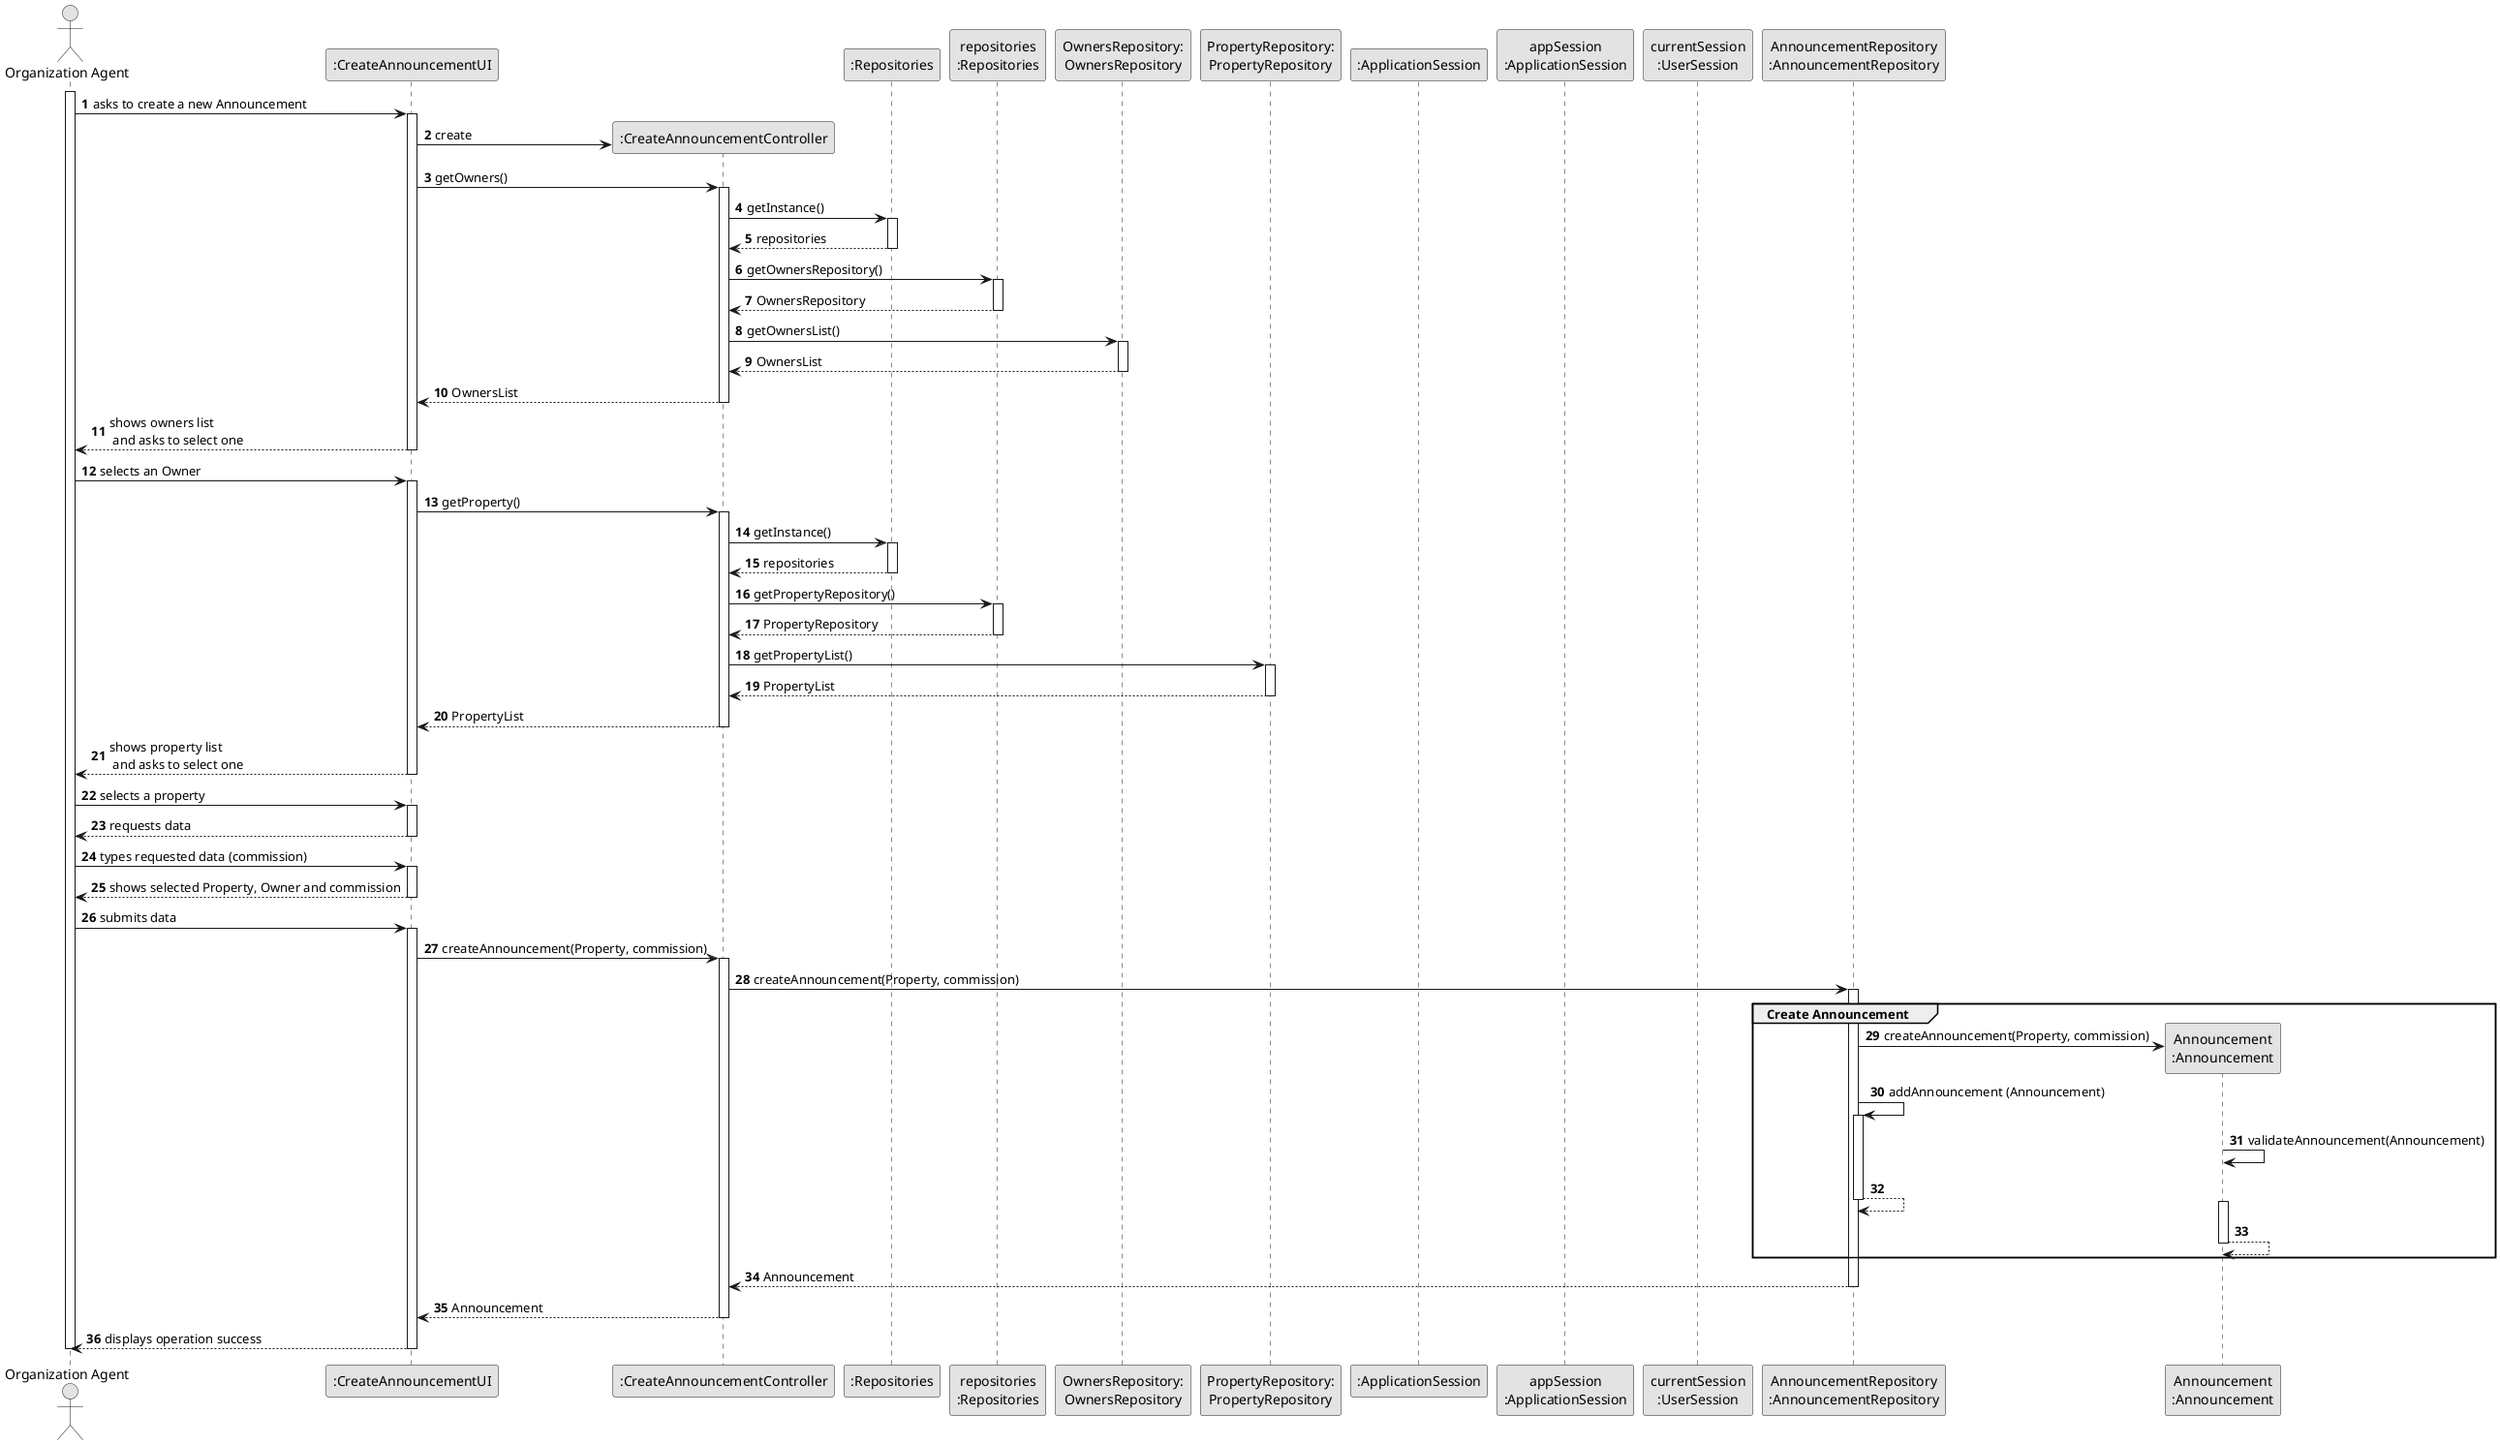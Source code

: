 @startuml
skinparam monochrome true
skinparam packageStyle rectangle
skinparam shadowing false

autonumber

'hide footbox
actor "Organization Agent" as ADM
participant ":CreateAnnouncementUI" as UI
participant ":CreateAnnouncementController" as CTRL
participant ":Repositories" as RepositorySingleton
participant "repositories\n:Repositories" as PLAT
participant "OwnersRepository:\nOwnersRepository" as TaskCategoryRepository
participant "PropertyRepository:\nPropertyRepository" as PropertyRepository
participant ":ApplicationSession" as _APP
participant "appSession\n:ApplicationSession" as APP
participant "currentSession\n:UserSession" as SESSAO
participant "AnnouncementRepository\n:AnnouncementRepository" as ORG
participant "Announcement\n:Announcement" as TAREFA

activate ADM

        ADM -> UI : asks to create a new Announcement

        activate UI

'            UI --> ADM : requests data (reference, description,  informal \n description, technical description, duration, cost)
            'create CTRL
            UI -> CTRL** : create

            UI -> CTRL : getOwners()
            activate CTRL

                CTRL -> RepositorySingleton : getInstance()
                activate RepositorySingleton

                    RepositorySingleton --> CTRL: repositories
                deactivate RepositorySingleton

                CTRL -> PLAT : getOwnersRepository()
                activate PLAT

                    PLAT --> CTRL: OwnersRepository
                deactivate PLAT

                CTRL -> TaskCategoryRepository : getOwnersList()
                activate TaskCategoryRepository

                    TaskCategoryRepository --> CTRL : OwnersList
                deactivate TaskCategoryRepository

                CTRL --> UI : OwnersList
            deactivate CTRL

            UI --> ADM : shows owners list\n and asks to select one
        deactivate UI

    ADM -> UI : selects an Owner
    activate UI

                UI -> CTRL : getProperty()
                activate CTRL

                    CTRL -> RepositorySingleton : getInstance()
                    activate RepositorySingleton

                        RepositorySingleton --> CTRL: repositories
                    deactivate RepositorySingleton

                    CTRL -> PLAT : getPropertyRepository()
                    activate PLAT

                        PLAT --> CTRL: PropertyRepository
                    deactivate PLAT

                    CTRL -> PropertyRepository : getPropertyList()
                    activate PropertyRepository

                        PropertyRepository --> CTRL : PropertyList
                    deactivate PropertyRepository

                    CTRL --> UI : PropertyList
                deactivate CTRL

                UI --> ADM : shows property list\n and asks to select one
            deactivate UI

        ADM -> UI : selects a property
        activate UI

        UI --> ADM : requests data
    deactivate UI

    ADM -> UI : types requested data (commission)
    activate UI

        UI --> ADM : shows selected Property, Owner and commission
    deactivate UI

    ADM -> UI : submits data
        activate UI

            UI -> CTRL : createAnnouncement(Property, commission)
            activate CTRL

                CTRL -> ORG: createAnnouncement(Property, commission)
                activate ORG

                    group Create Announcement

                                                 ORG -> TAREFA**: createAnnouncement(Property, commission)
                                                 ORG -> ORG: addAnnouncement (Announcement)

                                                 activate ORG
                                                    TAREFA -> TAREFA: validateAnnouncement(Announcement)
                                                    ORG --> ORG
                                                 deactivate ORG

                                                 activate TAREFA
                                                    TAREFA --> TAREFA
                                                 deactivate TAREFA
                    end

                    ORG --> CTRL : Announcement
                deactivate ORG

                CTRL --> UI: Announcement
                deactivate CTRL
                UI --> ADM: displays operation success
        deactivate UI

    deactivate ADM

@enduml
